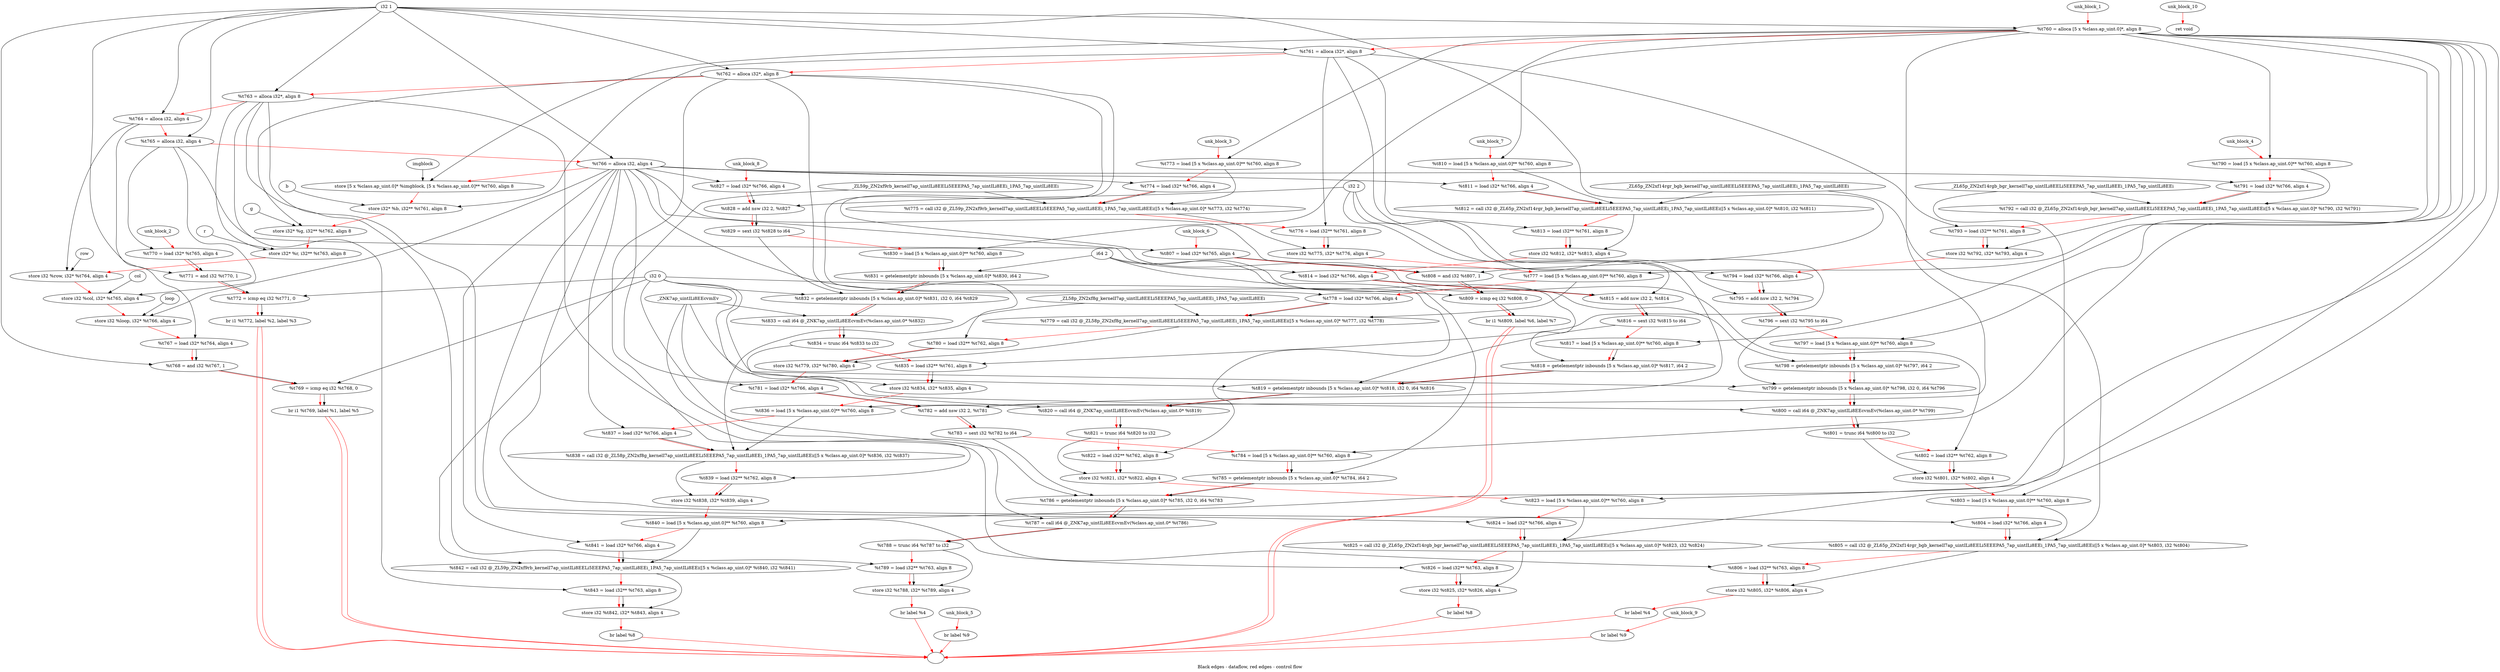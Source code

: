 digraph G {
compound=true
label="Black edges - dataflow, red edges - control flow"
"t760" [label="  %t760 = alloca [5 x %class.ap_uint.0]*, align 8"]
"t761" [label="  %t761 = alloca i32*, align 8"]
"t762" [label="  %t762 = alloca i32*, align 8"]
"t763" [label="  %t763 = alloca i32*, align 8"]
"t764" [label="  %t764 = alloca i32, align 4"]
"t765" [label="  %t765 = alloca i32, align 4"]
"t766" [label="  %t766 = alloca i32, align 4"]
"_1" [label="  store [5 x %class.ap_uint.0]* %imgblock, [5 x %class.ap_uint.0]** %t760, align 8"]
"_2" [label="  store i32* %b, i32** %t761, align 8"]
"_3" [label="  store i32* %g, i32** %t762, align 8"]
"_4" [label="  store i32* %r, i32** %t763, align 8"]
"_5" [label="  store i32 %row, i32* %t764, align 4"]
"_6" [label="  store i32 %col, i32* %t765, align 4"]
"_7" [label="  store i32 %loop, i32* %t766, align 4"]
"t767" [label="  %t767 = load i32* %t764, align 4"]
"t768" [label="  %t768 = and i32 %t767, 1"]
"t769" [label="  %t769 = icmp eq i32 %t768, 0"]
"_8" [label="  br i1 %t769, label %1, label %5"]
"unk_block_1" -> "t760"[color=red]
"i32 1" -> "t760"
"t760" -> "t761"[color=red weight=2]
"i32 1" -> "t761"
"t761" -> "t762"[color=red weight=2]
"i32 1" -> "t762"
"t762" -> "t763"[color=red weight=2]
"i32 1" -> "t763"
"t763" -> "t764"[color=red weight=2]
"i32 1" -> "t764"
"t764" -> "t765"[color=red weight=2]
"i32 1" -> "t765"
"t765" -> "t766"[color=red weight=2]
"i32 1" -> "t766"
"t766" -> "_1"[color=red weight=2]
"imgblock" -> "_1"
"t760" -> "_1"
"_1" -> "_2"[color=red weight=2]
"b" -> "_2"
"t761" -> "_2"
"_2" -> "_3"[color=red weight=2]
"g" -> "_3"
"t762" -> "_3"
"_3" -> "_4"[color=red weight=2]
"r" -> "_4"
"t763" -> "_4"
"_4" -> "_5"[color=red weight=2]
"row" -> "_5"
"t764" -> "_5"
"_5" -> "_6"[color=red weight=2]
"col" -> "_6"
"t765" -> "_6"
"_6" -> "_7"[color=red weight=2]
"loop" -> "_7"
"t766" -> "_7"
"_7" -> "t767"[color=red weight=2]
"t764" -> "t767"
"t767" -> "t768"[color=red weight=2]
"t767" -> "t768"
"i32 1" -> "t768"
"t768" -> "t769"[color=red weight=2]
"t768" -> "t769"
"i32 0" -> "t769"
"t769" -> "_8"[color=red weight=2]
"t769" -> "_8"
"_8" -> ""[color=red]
"_8" -> ""[color=red]

"t770" [label="  %t770 = load i32* %t765, align 4"]
"t771" [label="  %t771 = and i32 %t770, 1"]
"t772" [label="  %t772 = icmp eq i32 %t771, 0"]
"_9" [label="  br i1 %t772, label %2, label %3"]
"unk_block_2" -> "t770"[color=red]
"t765" -> "t770"
"t770" -> "t771"[color=red weight=2]
"t770" -> "t771"
"i32 1" -> "t771"
"t771" -> "t772"[color=red weight=2]
"t771" -> "t772"
"i32 0" -> "t772"
"t772" -> "_9"[color=red weight=2]
"t772" -> "_9"
"_9" -> ""[color=red]
"_9" -> ""[color=red]

"t773" [label="  %t773 = load [5 x %class.ap_uint.0]** %t760, align 8"]
"t774" [label="  %t774 = load i32* %t766, align 4"]
"t775" [label="  %t775 = call i32 @_ZL59p_ZN2xf9rb_kernelI7ap_uintILi8EELi5EEEPA5_7ap_uintILi8EEi_1PA5_7ap_uintILi8EEi([5 x %class.ap_uint.0]* %t773, i32 %t774)"]
"t776" [label="  %t776 = load i32** %t761, align 8"]
"_10" [label="  store i32 %t775, i32* %t776, align 4"]
"t777" [label="  %t777 = load [5 x %class.ap_uint.0]** %t760, align 8"]
"t778" [label="  %t778 = load i32* %t766, align 4"]
"t779" [label="  %t779 = call i32 @_ZL58p_ZN2xf8g_kernelI7ap_uintILi8EELi5EEEPA5_7ap_uintILi8EEi_1PA5_7ap_uintILi8EEi([5 x %class.ap_uint.0]* %t777, i32 %t778)"]
"t780" [label="  %t780 = load i32** %t762, align 8"]
"_11" [label="  store i32 %t779, i32* %t780, align 4"]
"t781" [label="  %t781 = load i32* %t766, align 4"]
"t782" [label="  %t782 = add nsw i32 2, %t781"]
"t783" [label="  %t783 = sext i32 %t782 to i64"]
"t784" [label="  %t784 = load [5 x %class.ap_uint.0]** %t760, align 8"]
"t785" [label="  %t785 = getelementptr inbounds [5 x %class.ap_uint.0]* %t784, i64 2"]
"t786" [label="  %t786 = getelementptr inbounds [5 x %class.ap_uint.0]* %t785, i32 0, i64 %t783"]
"t787" [label="  %t787 = call i64 @_ZNK7ap_uintILi8EEcvmEv(%class.ap_uint.0* %t786)"]
"t788" [label="  %t788 = trunc i64 %t787 to i32"]
"t789" [label="  %t789 = load i32** %t763, align 8"]
"_12" [label="  store i32 %t788, i32* %t789, align 4"]
"_13" [label="  br label %4"]
"unk_block_3" -> "t773"[color=red]
"t760" -> "t773"
"t773" -> "t774"[color=red weight=2]
"t766" -> "t774"
"t774" -> "t775"[color=red weight=2]
"t773" -> "t775"
"t774" -> "t775"
"_ZL59p_ZN2xf9rb_kernelI7ap_uintILi8EELi5EEEPA5_7ap_uintILi8EEi_1PA5_7ap_uintILi8EEi" -> "t775"
"t775" -> "t776"[color=red weight=2]
"t761" -> "t776"
"t776" -> "_10"[color=red weight=2]
"t775" -> "_10"
"t776" -> "_10"
"_10" -> "t777"[color=red weight=2]
"t760" -> "t777"
"t777" -> "t778"[color=red weight=2]
"t766" -> "t778"
"t778" -> "t779"[color=red weight=2]
"t777" -> "t779"
"t778" -> "t779"
"_ZL58p_ZN2xf8g_kernelI7ap_uintILi8EELi5EEEPA5_7ap_uintILi8EEi_1PA5_7ap_uintILi8EEi" -> "t779"
"t779" -> "t780"[color=red weight=2]
"t762" -> "t780"
"t780" -> "_11"[color=red weight=2]
"t779" -> "_11"
"t780" -> "_11"
"_11" -> "t781"[color=red weight=2]
"t766" -> "t781"
"t781" -> "t782"[color=red weight=2]
"i32 2" -> "t782"
"t781" -> "t782"
"t782" -> "t783"[color=red weight=2]
"t782" -> "t783"
"t783" -> "t784"[color=red weight=2]
"t760" -> "t784"
"t784" -> "t785"[color=red weight=2]
"t784" -> "t785"
"i64 2" -> "t785"
"t785" -> "t786"[color=red weight=2]
"t785" -> "t786"
"i32 0" -> "t786"
"t783" -> "t786"
"t786" -> "t787"[color=red weight=2]
"t786" -> "t787"
"_ZNK7ap_uintILi8EEcvmEv" -> "t787"
"t787" -> "t788"[color=red weight=2]
"t787" -> "t788"
"t788" -> "t789"[color=red weight=2]
"t763" -> "t789"
"t789" -> "_12"[color=red weight=2]
"t788" -> "_12"
"t789" -> "_12"
"_12" -> "_13"[color=red weight=2]
"_13" -> ""[color=red]

"t790" [label="  %t790 = load [5 x %class.ap_uint.0]** %t760, align 8"]
"t791" [label="  %t791 = load i32* %t766, align 4"]
"t792" [label="  %t792 = call i32 @_ZL65p_ZN2xf14rgb_bgr_kernelI7ap_uintILi8EELi5EEEPA5_7ap_uintILi8EEi_1PA5_7ap_uintILi8EEi([5 x %class.ap_uint.0]* %t790, i32 %t791)"]
"t793" [label="  %t793 = load i32** %t761, align 8"]
"_14" [label="  store i32 %t792, i32* %t793, align 4"]
"t794" [label="  %t794 = load i32* %t766, align 4"]
"t795" [label="  %t795 = add nsw i32 2, %t794"]
"t796" [label="  %t796 = sext i32 %t795 to i64"]
"t797" [label="  %t797 = load [5 x %class.ap_uint.0]** %t760, align 8"]
"t798" [label="  %t798 = getelementptr inbounds [5 x %class.ap_uint.0]* %t797, i64 2"]
"t799" [label="  %t799 = getelementptr inbounds [5 x %class.ap_uint.0]* %t798, i32 0, i64 %t796"]
"t800" [label="  %t800 = call i64 @_ZNK7ap_uintILi8EEcvmEv(%class.ap_uint.0* %t799)"]
"t801" [label="  %t801 = trunc i64 %t800 to i32"]
"t802" [label="  %t802 = load i32** %t762, align 8"]
"_15" [label="  store i32 %t801, i32* %t802, align 4"]
"t803" [label="  %t803 = load [5 x %class.ap_uint.0]** %t760, align 8"]
"t804" [label="  %t804 = load i32* %t766, align 4"]
"t805" [label="  %t805 = call i32 @_ZL65p_ZN2xf14rgr_bgb_kernelI7ap_uintILi8EELi5EEEPA5_7ap_uintILi8EEi_1PA5_7ap_uintILi8EEi([5 x %class.ap_uint.0]* %t803, i32 %t804)"]
"t806" [label="  %t806 = load i32** %t763, align 8"]
"_16" [label="  store i32 %t805, i32* %t806, align 4"]
"_17" [label="  br label %4"]
"unk_block_4" -> "t790"[color=red]
"t760" -> "t790"
"t790" -> "t791"[color=red weight=2]
"t766" -> "t791"
"t791" -> "t792"[color=red weight=2]
"t790" -> "t792"
"t791" -> "t792"
"_ZL65p_ZN2xf14rgb_bgr_kernelI7ap_uintILi8EELi5EEEPA5_7ap_uintILi8EEi_1PA5_7ap_uintILi8EEi" -> "t792"
"t792" -> "t793"[color=red weight=2]
"t761" -> "t793"
"t793" -> "_14"[color=red weight=2]
"t792" -> "_14"
"t793" -> "_14"
"_14" -> "t794"[color=red weight=2]
"t766" -> "t794"
"t794" -> "t795"[color=red weight=2]
"i32 2" -> "t795"
"t794" -> "t795"
"t795" -> "t796"[color=red weight=2]
"t795" -> "t796"
"t796" -> "t797"[color=red weight=2]
"t760" -> "t797"
"t797" -> "t798"[color=red weight=2]
"t797" -> "t798"
"i64 2" -> "t798"
"t798" -> "t799"[color=red weight=2]
"t798" -> "t799"
"i32 0" -> "t799"
"t796" -> "t799"
"t799" -> "t800"[color=red weight=2]
"t799" -> "t800"
"_ZNK7ap_uintILi8EEcvmEv" -> "t800"
"t800" -> "t801"[color=red weight=2]
"t800" -> "t801"
"t801" -> "t802"[color=red weight=2]
"t762" -> "t802"
"t802" -> "_15"[color=red weight=2]
"t801" -> "_15"
"t802" -> "_15"
"_15" -> "t803"[color=red weight=2]
"t760" -> "t803"
"t803" -> "t804"[color=red weight=2]
"t766" -> "t804"
"t804" -> "t805"[color=red weight=2]
"t803" -> "t805"
"t804" -> "t805"
"_ZL65p_ZN2xf14rgr_bgb_kernelI7ap_uintILi8EELi5EEEPA5_7ap_uintILi8EEi_1PA5_7ap_uintILi8EEi" -> "t805"
"t805" -> "t806"[color=red weight=2]
"t763" -> "t806"
"t806" -> "_16"[color=red weight=2]
"t805" -> "_16"
"t806" -> "_16"
"_16" -> "_17"[color=red weight=2]
"_17" -> ""[color=red]

"_18" [label="  br label %9"]
"unk_block_5" -> "_18"[color=red]
"_18" -> ""[color=red]

"t807" [label="  %t807 = load i32* %t765, align 4"]
"t808" [label="  %t808 = and i32 %t807, 1"]
"t809" [label="  %t809 = icmp eq i32 %t808, 0"]
"_19" [label="  br i1 %t809, label %6, label %7"]
"unk_block_6" -> "t807"[color=red]
"t765" -> "t807"
"t807" -> "t808"[color=red weight=2]
"t807" -> "t808"
"i32 1" -> "t808"
"t808" -> "t809"[color=red weight=2]
"t808" -> "t809"
"i32 0" -> "t809"
"t809" -> "_19"[color=red weight=2]
"t809" -> "_19"
"_19" -> ""[color=red]
"_19" -> ""[color=red]

"t810" [label="  %t810 = load [5 x %class.ap_uint.0]** %t760, align 8"]
"t811" [label="  %t811 = load i32* %t766, align 4"]
"t812" [label="  %t812 = call i32 @_ZL65p_ZN2xf14rgr_bgb_kernelI7ap_uintILi8EELi5EEEPA5_7ap_uintILi8EEi_1PA5_7ap_uintILi8EEi([5 x %class.ap_uint.0]* %t810, i32 %t811)"]
"t813" [label="  %t813 = load i32** %t761, align 8"]
"_20" [label="  store i32 %t812, i32* %t813, align 4"]
"t814" [label="  %t814 = load i32* %t766, align 4"]
"t815" [label="  %t815 = add nsw i32 2, %t814"]
"t816" [label="  %t816 = sext i32 %t815 to i64"]
"t817" [label="  %t817 = load [5 x %class.ap_uint.0]** %t760, align 8"]
"t818" [label="  %t818 = getelementptr inbounds [5 x %class.ap_uint.0]* %t817, i64 2"]
"t819" [label="  %t819 = getelementptr inbounds [5 x %class.ap_uint.0]* %t818, i32 0, i64 %t816"]
"t820" [label="  %t820 = call i64 @_ZNK7ap_uintILi8EEcvmEv(%class.ap_uint.0* %t819)"]
"t821" [label="  %t821 = trunc i64 %t820 to i32"]
"t822" [label="  %t822 = load i32** %t762, align 8"]
"_21" [label="  store i32 %t821, i32* %t822, align 4"]
"t823" [label="  %t823 = load [5 x %class.ap_uint.0]** %t760, align 8"]
"t824" [label="  %t824 = load i32* %t766, align 4"]
"t825" [label="  %t825 = call i32 @_ZL65p_ZN2xf14rgb_bgr_kernelI7ap_uintILi8EELi5EEEPA5_7ap_uintILi8EEi_1PA5_7ap_uintILi8EEi([5 x %class.ap_uint.0]* %t823, i32 %t824)"]
"t826" [label="  %t826 = load i32** %t763, align 8"]
"_22" [label="  store i32 %t825, i32* %t826, align 4"]
"_23" [label="  br label %8"]
"unk_block_7" -> "t810"[color=red]
"t760" -> "t810"
"t810" -> "t811"[color=red weight=2]
"t766" -> "t811"
"t811" -> "t812"[color=red weight=2]
"t810" -> "t812"
"t811" -> "t812"
"_ZL65p_ZN2xf14rgr_bgb_kernelI7ap_uintILi8EELi5EEEPA5_7ap_uintILi8EEi_1PA5_7ap_uintILi8EEi" -> "t812"
"t812" -> "t813"[color=red weight=2]
"t761" -> "t813"
"t813" -> "_20"[color=red weight=2]
"t812" -> "_20"
"t813" -> "_20"
"_20" -> "t814"[color=red weight=2]
"t766" -> "t814"
"t814" -> "t815"[color=red weight=2]
"i32 2" -> "t815"
"t814" -> "t815"
"t815" -> "t816"[color=red weight=2]
"t815" -> "t816"
"t816" -> "t817"[color=red weight=2]
"t760" -> "t817"
"t817" -> "t818"[color=red weight=2]
"t817" -> "t818"
"i64 2" -> "t818"
"t818" -> "t819"[color=red weight=2]
"t818" -> "t819"
"i32 0" -> "t819"
"t816" -> "t819"
"t819" -> "t820"[color=red weight=2]
"t819" -> "t820"
"_ZNK7ap_uintILi8EEcvmEv" -> "t820"
"t820" -> "t821"[color=red weight=2]
"t820" -> "t821"
"t821" -> "t822"[color=red weight=2]
"t762" -> "t822"
"t822" -> "_21"[color=red weight=2]
"t821" -> "_21"
"t822" -> "_21"
"_21" -> "t823"[color=red weight=2]
"t760" -> "t823"
"t823" -> "t824"[color=red weight=2]
"t766" -> "t824"
"t824" -> "t825"[color=red weight=2]
"t823" -> "t825"
"t824" -> "t825"
"_ZL65p_ZN2xf14rgb_bgr_kernelI7ap_uintILi8EELi5EEEPA5_7ap_uintILi8EEi_1PA5_7ap_uintILi8EEi" -> "t825"
"t825" -> "t826"[color=red weight=2]
"t763" -> "t826"
"t826" -> "_22"[color=red weight=2]
"t825" -> "_22"
"t826" -> "_22"
"_22" -> "_23"[color=red weight=2]
"_23" -> ""[color=red]

"t827" [label="  %t827 = load i32* %t766, align 4"]
"t828" [label="  %t828 = add nsw i32 2, %t827"]
"t829" [label="  %t829 = sext i32 %t828 to i64"]
"t830" [label="  %t830 = load [5 x %class.ap_uint.0]** %t760, align 8"]
"t831" [label="  %t831 = getelementptr inbounds [5 x %class.ap_uint.0]* %t830, i64 2"]
"t832" [label="  %t832 = getelementptr inbounds [5 x %class.ap_uint.0]* %t831, i32 0, i64 %t829"]
"t833" [label="  %t833 = call i64 @_ZNK7ap_uintILi8EEcvmEv(%class.ap_uint.0* %t832)"]
"t834" [label="  %t834 = trunc i64 %t833 to i32"]
"t835" [label="  %t835 = load i32** %t761, align 8"]
"_24" [label="  store i32 %t834, i32* %t835, align 4"]
"t836" [label="  %t836 = load [5 x %class.ap_uint.0]** %t760, align 8"]
"t837" [label="  %t837 = load i32* %t766, align 4"]
"t838" [label="  %t838 = call i32 @_ZL58p_ZN2xf8g_kernelI7ap_uintILi8EELi5EEEPA5_7ap_uintILi8EEi_1PA5_7ap_uintILi8EEi([5 x %class.ap_uint.0]* %t836, i32 %t837)"]
"t839" [label="  %t839 = load i32** %t762, align 8"]
"_25" [label="  store i32 %t838, i32* %t839, align 4"]
"t840" [label="  %t840 = load [5 x %class.ap_uint.0]** %t760, align 8"]
"t841" [label="  %t841 = load i32* %t766, align 4"]
"t842" [label="  %t842 = call i32 @_ZL59p_ZN2xf9rb_kernelI7ap_uintILi8EELi5EEEPA5_7ap_uintILi8EEi_1PA5_7ap_uintILi8EEi([5 x %class.ap_uint.0]* %t840, i32 %t841)"]
"t843" [label="  %t843 = load i32** %t763, align 8"]
"_26" [label="  store i32 %t842, i32* %t843, align 4"]
"_27" [label="  br label %8"]
"unk_block_8" -> "t827"[color=red]
"t766" -> "t827"
"t827" -> "t828"[color=red weight=2]
"i32 2" -> "t828"
"t827" -> "t828"
"t828" -> "t829"[color=red weight=2]
"t828" -> "t829"
"t829" -> "t830"[color=red weight=2]
"t760" -> "t830"
"t830" -> "t831"[color=red weight=2]
"t830" -> "t831"
"i64 2" -> "t831"
"t831" -> "t832"[color=red weight=2]
"t831" -> "t832"
"i32 0" -> "t832"
"t829" -> "t832"
"t832" -> "t833"[color=red weight=2]
"t832" -> "t833"
"_ZNK7ap_uintILi8EEcvmEv" -> "t833"
"t833" -> "t834"[color=red weight=2]
"t833" -> "t834"
"t834" -> "t835"[color=red weight=2]
"t761" -> "t835"
"t835" -> "_24"[color=red weight=2]
"t834" -> "_24"
"t835" -> "_24"
"_24" -> "t836"[color=red weight=2]
"t760" -> "t836"
"t836" -> "t837"[color=red weight=2]
"t766" -> "t837"
"t837" -> "t838"[color=red weight=2]
"t836" -> "t838"
"t837" -> "t838"
"_ZL58p_ZN2xf8g_kernelI7ap_uintILi8EELi5EEEPA5_7ap_uintILi8EEi_1PA5_7ap_uintILi8EEi" -> "t838"
"t838" -> "t839"[color=red weight=2]
"t762" -> "t839"
"t839" -> "_25"[color=red weight=2]
"t838" -> "_25"
"t839" -> "_25"
"_25" -> "t840"[color=red weight=2]
"t760" -> "t840"
"t840" -> "t841"[color=red weight=2]
"t766" -> "t841"
"t841" -> "t842"[color=red weight=2]
"t840" -> "t842"
"t841" -> "t842"
"_ZL59p_ZN2xf9rb_kernelI7ap_uintILi8EELi5EEEPA5_7ap_uintILi8EEi_1PA5_7ap_uintILi8EEi" -> "t842"
"t842" -> "t843"[color=red weight=2]
"t763" -> "t843"
"t843" -> "_26"[color=red weight=2]
"t842" -> "_26"
"t843" -> "_26"
"_26" -> "_27"[color=red weight=2]
"_27" -> ""[color=red]

"_28" [label="  br label %9"]
"unk_block_9" -> "_28"[color=red]
"_28" -> ""[color=red]

"_29" [label="  ret void"]
"unk_block_10" -> "_29"[color=red]

}
